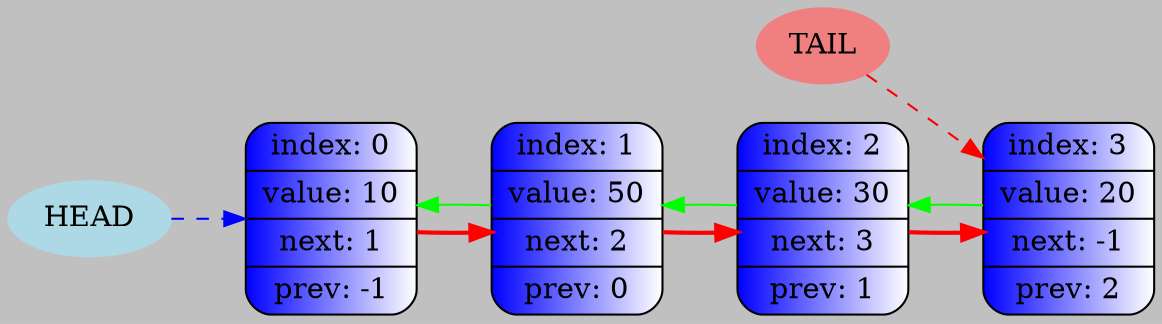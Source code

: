 digraph G {
    rankdir = LR;
    bgcolor="#C0C0C0";

    node000 [shape=Mrecord; style=filled; fillcolor="blue:white"; label="{index: 0} | { value: 10 } | {next: 1} | {prev: -1} "];
    node001 [shape=Mrecord; style=filled; fillcolor="blue:white"; label="{index: 1} | { value: 50 } | {next: 2} | {prev: 0} "];
    node002 [shape=Mrecord; style=filled; fillcolor="blue:white"; label="{index: 2} | { value: 30 } | {next: 3} | {prev: 1} "];
    node003 [shape=Mrecord; style=filled; fillcolor="blue:white"; label="{index: 3} | { value: 20 } | {next: -1} | {prev: 2} "];

    node000 -> node001 [style=bold; weight=1000; color=red; ];
    node001 -> node002 [style=bold; weight=1000; color=red; ];
    node002 -> node003 [style=bold; weight=1000; color=red; ];
    tail [shape=ellipse; style=filled; color=lightcoral; label="TAIL"];
    tail -> node003 [style=dashed; color=red; ];
    node003 -> node002 [weight=0; color= green; constraint=false; ];
    node002 -> node001 [weight=0; color= green; constraint=false; ];
    node001 -> node000 [weight=0; color= green; constraint=false; ];
    head [shape=ellipse; style=filled; color=lightblue; label="HEAD"];
    head -> node000 [style=dashed; color=blue; ];
}
